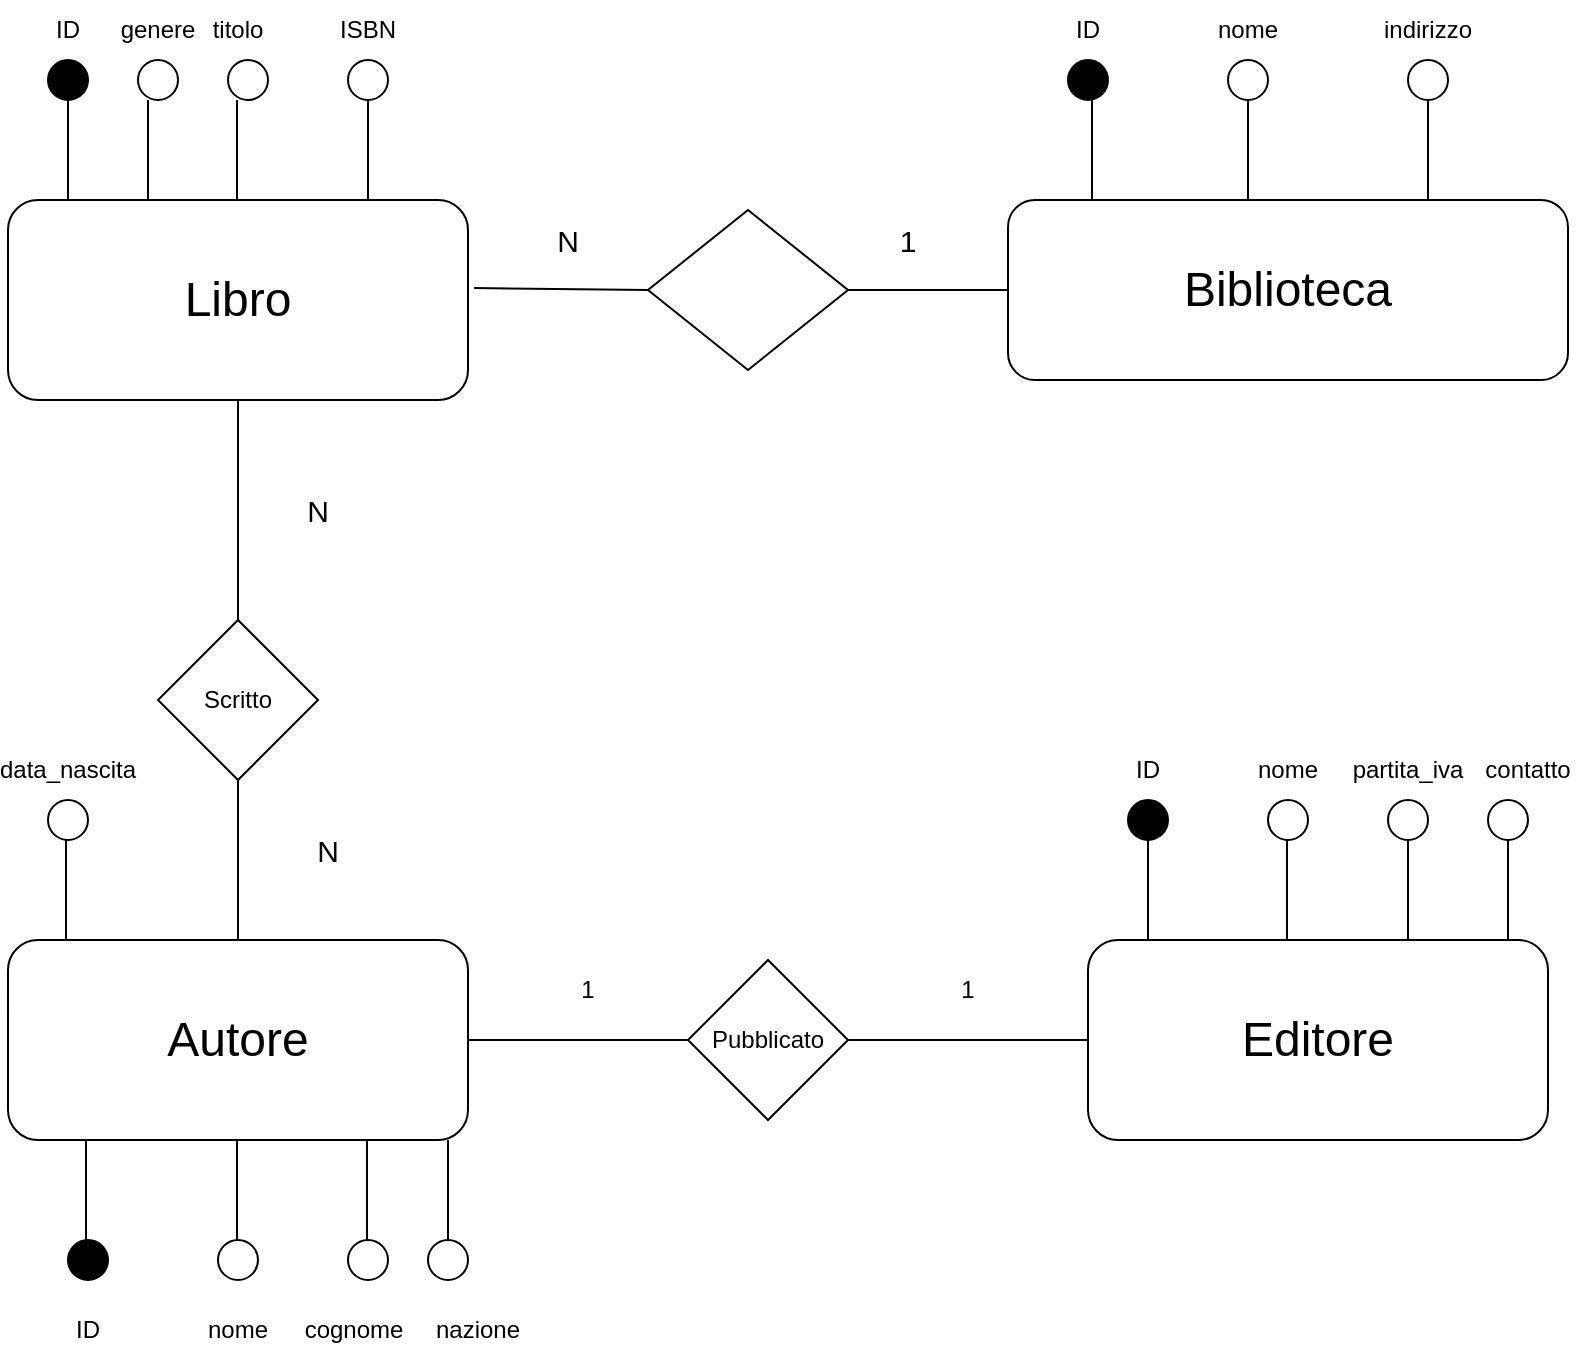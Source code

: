 <mxfile version="21.5.0" type="device">
  <diagram id="C5RBs43oDa-KdzZeNtuy" name="Page-1">
    <mxGraphModel dx="1098" dy="648" grid="1" gridSize="10" guides="1" tooltips="1" connect="1" arrows="1" fold="1" page="1" pageScale="1" pageWidth="827" pageHeight="1169" math="0" shadow="0">
      <root>
        <mxCell id="WIyWlLk6GJQsqaUBKTNV-0" />
        <mxCell id="WIyWlLk6GJQsqaUBKTNV-1" parent="WIyWlLk6GJQsqaUBKTNV-0" />
        <mxCell id="WIyWlLk6GJQsqaUBKTNV-3" value="&lt;font style=&quot;font-size: 24px;&quot;&gt;Libro&lt;/font&gt;" style="rounded=1;whiteSpace=wrap;html=1;fontSize=12;glass=0;strokeWidth=1;shadow=0;" parent="WIyWlLk6GJQsqaUBKTNV-1" vertex="1">
          <mxGeometry x="20" y="160" width="230" height="100" as="geometry" />
        </mxCell>
        <mxCell id="WIyWlLk6GJQsqaUBKTNV-6" value="" style="rhombus;whiteSpace=wrap;html=1;shadow=0;fontFamily=Helvetica;fontSize=12;align=center;strokeWidth=1;spacing=6;spacingTop=-4;" parent="WIyWlLk6GJQsqaUBKTNV-1" vertex="1">
          <mxGeometry x="340" y="165" width="100" height="80" as="geometry" />
        </mxCell>
        <mxCell id="WIyWlLk6GJQsqaUBKTNV-7" value="&lt;font style=&quot;font-size: 24px;&quot;&gt;Biblioteca&lt;/font&gt;" style="rounded=1;whiteSpace=wrap;html=1;fontSize=12;glass=0;strokeWidth=1;shadow=0;" parent="WIyWlLk6GJQsqaUBKTNV-1" vertex="1">
          <mxGeometry x="520" y="160" width="280" height="90" as="geometry" />
        </mxCell>
        <mxCell id="aYMXh4XFxzw02-E1po_U-0" value="" style="endArrow=none;html=1;rounded=0;entryX=0.15;entryY=0;entryDx=0;entryDy=0;entryPerimeter=0;" parent="WIyWlLk6GJQsqaUBKTNV-1" target="WIyWlLk6GJQsqaUBKTNV-7" edge="1">
          <mxGeometry width="50" height="50" relative="1" as="geometry">
            <mxPoint x="562" y="110" as="sourcePoint" />
            <mxPoint x="430" y="290" as="targetPoint" />
          </mxGeometry>
        </mxCell>
        <mxCell id="aYMXh4XFxzw02-E1po_U-1" value="" style="endArrow=none;html=1;rounded=0;entryX=0.15;entryY=0;entryDx=0;entryDy=0;entryPerimeter=0;" parent="WIyWlLk6GJQsqaUBKTNV-1" edge="1">
          <mxGeometry width="50" height="50" relative="1" as="geometry">
            <mxPoint x="640" y="110" as="sourcePoint" />
            <mxPoint x="640" y="160" as="targetPoint" />
          </mxGeometry>
        </mxCell>
        <mxCell id="aYMXh4XFxzw02-E1po_U-2" value="" style="endArrow=none;html=1;rounded=0;" parent="WIyWlLk6GJQsqaUBKTNV-1" edge="1">
          <mxGeometry width="50" height="50" relative="1" as="geometry">
            <mxPoint x="730" y="110" as="sourcePoint" />
            <mxPoint x="730" y="160" as="targetPoint" />
          </mxGeometry>
        </mxCell>
        <mxCell id="aYMXh4XFxzw02-E1po_U-3" value="" style="ellipse;whiteSpace=wrap;html=1;aspect=fixed;fillColor=#000000;" parent="WIyWlLk6GJQsqaUBKTNV-1" vertex="1">
          <mxGeometry x="550" y="90" width="20" height="20" as="geometry" />
        </mxCell>
        <mxCell id="aYMXh4XFxzw02-E1po_U-4" value="" style="ellipse;whiteSpace=wrap;html=1;aspect=fixed;" parent="WIyWlLk6GJQsqaUBKTNV-1" vertex="1">
          <mxGeometry x="630" y="90" width="20" height="20" as="geometry" />
        </mxCell>
        <mxCell id="aYMXh4XFxzw02-E1po_U-5" value="" style="ellipse;whiteSpace=wrap;html=1;aspect=fixed;" parent="WIyWlLk6GJQsqaUBKTNV-1" vertex="1">
          <mxGeometry x="720" y="90" width="20" height="20" as="geometry" />
        </mxCell>
        <mxCell id="aYMXh4XFxzw02-E1po_U-7" value="ID" style="text;html=1;strokeColor=none;fillColor=none;align=center;verticalAlign=middle;whiteSpace=wrap;rounded=0;" parent="WIyWlLk6GJQsqaUBKTNV-1" vertex="1">
          <mxGeometry x="530" y="60" width="60" height="30" as="geometry" />
        </mxCell>
        <mxCell id="aYMXh4XFxzw02-E1po_U-8" value="nome" style="text;html=1;strokeColor=none;fillColor=none;align=center;verticalAlign=middle;whiteSpace=wrap;rounded=0;" parent="WIyWlLk6GJQsqaUBKTNV-1" vertex="1">
          <mxGeometry x="610" y="60" width="60" height="30" as="geometry" />
        </mxCell>
        <mxCell id="aYMXh4XFxzw02-E1po_U-9" value="indirizzo" style="text;html=1;strokeColor=none;fillColor=none;align=center;verticalAlign=middle;whiteSpace=wrap;rounded=0;" parent="WIyWlLk6GJQsqaUBKTNV-1" vertex="1">
          <mxGeometry x="700" y="60" width="60" height="30" as="geometry" />
        </mxCell>
        <mxCell id="aYMXh4XFxzw02-E1po_U-10" value="" style="endArrow=none;html=1;rounded=0;entryX=0.15;entryY=0;entryDx=0;entryDy=0;entryPerimeter=0;" parent="WIyWlLk6GJQsqaUBKTNV-1" edge="1">
          <mxGeometry width="50" height="50" relative="1" as="geometry">
            <mxPoint x="50" y="110" as="sourcePoint" />
            <mxPoint x="50" y="160" as="targetPoint" />
          </mxGeometry>
        </mxCell>
        <mxCell id="aYMXh4XFxzw02-E1po_U-11" value="" style="endArrow=none;html=1;rounded=0;entryX=0.15;entryY=0;entryDx=0;entryDy=0;entryPerimeter=0;" parent="WIyWlLk6GJQsqaUBKTNV-1" edge="1">
          <mxGeometry width="50" height="50" relative="1" as="geometry">
            <mxPoint x="134.5" y="110" as="sourcePoint" />
            <mxPoint x="134.5" y="160" as="targetPoint" />
          </mxGeometry>
        </mxCell>
        <mxCell id="aYMXh4XFxzw02-E1po_U-12" value="" style="endArrow=none;html=1;rounded=0;entryX=0.15;entryY=0;entryDx=0;entryDy=0;entryPerimeter=0;" parent="WIyWlLk6GJQsqaUBKTNV-1" edge="1">
          <mxGeometry width="50" height="50" relative="1" as="geometry">
            <mxPoint x="200" y="110" as="sourcePoint" />
            <mxPoint x="200" y="160" as="targetPoint" />
          </mxGeometry>
        </mxCell>
        <mxCell id="aYMXh4XFxzw02-E1po_U-13" value="" style="ellipse;whiteSpace=wrap;html=1;aspect=fixed;fillColor=#000000;" parent="WIyWlLk6GJQsqaUBKTNV-1" vertex="1">
          <mxGeometry x="40" y="90" width="20" height="20" as="geometry" />
        </mxCell>
        <mxCell id="aYMXh4XFxzw02-E1po_U-14" value="" style="ellipse;whiteSpace=wrap;html=1;aspect=fixed;" parent="WIyWlLk6GJQsqaUBKTNV-1" vertex="1">
          <mxGeometry x="130" y="90" width="20" height="20" as="geometry" />
        </mxCell>
        <mxCell id="aYMXh4XFxzw02-E1po_U-15" value="" style="ellipse;whiteSpace=wrap;html=1;aspect=fixed;" parent="WIyWlLk6GJQsqaUBKTNV-1" vertex="1">
          <mxGeometry x="190" y="90" width="20" height="20" as="geometry" />
        </mxCell>
        <mxCell id="aYMXh4XFxzw02-E1po_U-17" value="ID" style="text;html=1;strokeColor=none;fillColor=none;align=center;verticalAlign=middle;whiteSpace=wrap;rounded=0;" parent="WIyWlLk6GJQsqaUBKTNV-1" vertex="1">
          <mxGeometry x="20" y="60" width="60" height="30" as="geometry" />
        </mxCell>
        <mxCell id="aYMXh4XFxzw02-E1po_U-18" value="titolo" style="text;html=1;strokeColor=none;fillColor=none;align=center;verticalAlign=middle;whiteSpace=wrap;rounded=0;" parent="WIyWlLk6GJQsqaUBKTNV-1" vertex="1">
          <mxGeometry x="105" y="60" width="60" height="30" as="geometry" />
        </mxCell>
        <mxCell id="aYMXh4XFxzw02-E1po_U-19" value="ISBN" style="text;html=1;strokeColor=none;fillColor=none;align=center;verticalAlign=middle;whiteSpace=wrap;rounded=0;" parent="WIyWlLk6GJQsqaUBKTNV-1" vertex="1">
          <mxGeometry x="170" y="60" width="60" height="30" as="geometry" />
        </mxCell>
        <mxCell id="aYMXh4XFxzw02-E1po_U-20" value="Scritto" style="rhombus;whiteSpace=wrap;html=1;" parent="WIyWlLk6GJQsqaUBKTNV-1" vertex="1">
          <mxGeometry x="95" y="370" width="80" height="80" as="geometry" />
        </mxCell>
        <mxCell id="aYMXh4XFxzw02-E1po_U-21" value="&lt;font style=&quot;font-size: 24px;&quot;&gt;Autore&lt;/font&gt;" style="rounded=1;whiteSpace=wrap;html=1;fontSize=12;glass=0;strokeWidth=1;shadow=0;" parent="WIyWlLk6GJQsqaUBKTNV-1" vertex="1">
          <mxGeometry x="20" y="530" width="230" height="100" as="geometry" />
        </mxCell>
        <mxCell id="aYMXh4XFxzw02-E1po_U-22" value="" style="endArrow=none;html=1;rounded=0;entryX=0.15;entryY=0;entryDx=0;entryDy=0;entryPerimeter=0;" parent="WIyWlLk6GJQsqaUBKTNV-1" edge="1">
          <mxGeometry width="50" height="50" relative="1" as="geometry">
            <mxPoint x="59" y="630" as="sourcePoint" />
            <mxPoint x="59" y="680" as="targetPoint" />
          </mxGeometry>
        </mxCell>
        <mxCell id="aYMXh4XFxzw02-E1po_U-23" value="" style="endArrow=none;html=1;rounded=0;entryX=0.15;entryY=0;entryDx=0;entryDy=0;entryPerimeter=0;" parent="WIyWlLk6GJQsqaUBKTNV-1" edge="1">
          <mxGeometry width="50" height="50" relative="1" as="geometry">
            <mxPoint x="134.5" y="630" as="sourcePoint" />
            <mxPoint x="134.5" y="680" as="targetPoint" />
          </mxGeometry>
        </mxCell>
        <mxCell id="aYMXh4XFxzw02-E1po_U-24" value="" style="ellipse;whiteSpace=wrap;html=1;aspect=fixed;fillColor=#000000;" parent="WIyWlLk6GJQsqaUBKTNV-1" vertex="1">
          <mxGeometry x="50" y="680" width="20" height="20" as="geometry" />
        </mxCell>
        <mxCell id="aYMXh4XFxzw02-E1po_U-25" value="" style="ellipse;whiteSpace=wrap;html=1;aspect=fixed;" parent="WIyWlLk6GJQsqaUBKTNV-1" vertex="1">
          <mxGeometry x="125" y="680" width="20" height="20" as="geometry" />
        </mxCell>
        <mxCell id="aYMXh4XFxzw02-E1po_U-26" value="ID" style="text;html=1;strokeColor=none;fillColor=none;align=center;verticalAlign=middle;whiteSpace=wrap;rounded=0;" parent="WIyWlLk6GJQsqaUBKTNV-1" vertex="1">
          <mxGeometry x="30" y="710" width="60" height="30" as="geometry" />
        </mxCell>
        <mxCell id="aYMXh4XFxzw02-E1po_U-27" value="nome" style="text;html=1;strokeColor=none;fillColor=none;align=center;verticalAlign=middle;whiteSpace=wrap;rounded=0;" parent="WIyWlLk6GJQsqaUBKTNV-1" vertex="1">
          <mxGeometry x="105" y="710" width="60" height="30" as="geometry" />
        </mxCell>
        <mxCell id="aYMXh4XFxzw02-E1po_U-28" value="" style="endArrow=none;html=1;rounded=0;exitX=1.013;exitY=0.44;exitDx=0;exitDy=0;exitPerimeter=0;entryX=0;entryY=0.5;entryDx=0;entryDy=0;" parent="WIyWlLk6GJQsqaUBKTNV-1" source="WIyWlLk6GJQsqaUBKTNV-3" target="WIyWlLk6GJQsqaUBKTNV-6" edge="1">
          <mxGeometry width="50" height="50" relative="1" as="geometry">
            <mxPoint x="380" y="140" as="sourcePoint" />
            <mxPoint x="430" y="90" as="targetPoint" />
          </mxGeometry>
        </mxCell>
        <mxCell id="aYMXh4XFxzw02-E1po_U-29" value="" style="endArrow=none;html=1;rounded=0;exitX=1;exitY=0.5;exitDx=0;exitDy=0;entryX=0;entryY=0.5;entryDx=0;entryDy=0;" parent="WIyWlLk6GJQsqaUBKTNV-1" source="WIyWlLk6GJQsqaUBKTNV-6" target="WIyWlLk6GJQsqaUBKTNV-7" edge="1">
          <mxGeometry width="50" height="50" relative="1" as="geometry">
            <mxPoint x="380" y="140" as="sourcePoint" />
            <mxPoint x="430" y="90" as="targetPoint" />
          </mxGeometry>
        </mxCell>
        <mxCell id="aYMXh4XFxzw02-E1po_U-30" value="" style="endArrow=none;html=1;rounded=0;exitX=0.5;exitY=1;exitDx=0;exitDy=0;entryX=0.5;entryY=0;entryDx=0;entryDy=0;" parent="WIyWlLk6GJQsqaUBKTNV-1" source="WIyWlLk6GJQsqaUBKTNV-3" target="aYMXh4XFxzw02-E1po_U-20" edge="1">
          <mxGeometry width="50" height="50" relative="1" as="geometry">
            <mxPoint x="380" y="440" as="sourcePoint" />
            <mxPoint x="430" y="390" as="targetPoint" />
          </mxGeometry>
        </mxCell>
        <mxCell id="aYMXh4XFxzw02-E1po_U-31" value="" style="endArrow=none;html=1;rounded=0;exitX=0.5;exitY=0;exitDx=0;exitDy=0;entryX=0.5;entryY=1;entryDx=0;entryDy=0;" parent="WIyWlLk6GJQsqaUBKTNV-1" source="aYMXh4XFxzw02-E1po_U-21" target="aYMXh4XFxzw02-E1po_U-20" edge="1">
          <mxGeometry width="50" height="50" relative="1" as="geometry">
            <mxPoint x="380" y="440" as="sourcePoint" />
            <mxPoint x="430" y="390" as="targetPoint" />
          </mxGeometry>
        </mxCell>
        <mxCell id="aYMXh4XFxzw02-E1po_U-32" value="&lt;font style=&quot;font-size: 15px;&quot;&gt;N&lt;/font&gt;" style="text;html=1;strokeColor=none;fillColor=none;align=center;verticalAlign=middle;whiteSpace=wrap;rounded=0;" parent="WIyWlLk6GJQsqaUBKTNV-1" vertex="1">
          <mxGeometry x="270" y="165" width="60" height="30" as="geometry" />
        </mxCell>
        <mxCell id="aYMXh4XFxzw02-E1po_U-33" value="&lt;font style=&quot;font-size: 15px;&quot;&gt;1&lt;/font&gt;" style="text;html=1;strokeColor=none;fillColor=none;align=center;verticalAlign=middle;whiteSpace=wrap;rounded=0;" parent="WIyWlLk6GJQsqaUBKTNV-1" vertex="1">
          <mxGeometry x="440" y="165" width="60" height="30" as="geometry" />
        </mxCell>
        <mxCell id="aYMXh4XFxzw02-E1po_U-34" value="&lt;font style=&quot;font-size: 15px;&quot;&gt;N&lt;/font&gt;" style="text;html=1;strokeColor=none;fillColor=none;align=center;verticalAlign=middle;whiteSpace=wrap;rounded=0;" parent="WIyWlLk6GJQsqaUBKTNV-1" vertex="1">
          <mxGeometry x="145" y="300" width="60" height="30" as="geometry" />
        </mxCell>
        <mxCell id="aYMXh4XFxzw02-E1po_U-35" value="&lt;font style=&quot;font-size: 15px;&quot;&gt;N&lt;/font&gt;" style="text;html=1;strokeColor=none;fillColor=none;align=center;verticalAlign=middle;whiteSpace=wrap;rounded=0;" parent="WIyWlLk6GJQsqaUBKTNV-1" vertex="1">
          <mxGeometry x="150" y="470" width="60" height="30" as="geometry" />
        </mxCell>
        <mxCell id="K1zG7vpPRdI2-N_MKtzu-0" value="" style="endArrow=none;html=1;rounded=0;entryX=0.15;entryY=0;entryDx=0;entryDy=0;entryPerimeter=0;" edge="1" parent="WIyWlLk6GJQsqaUBKTNV-1">
          <mxGeometry width="50" height="50" relative="1" as="geometry">
            <mxPoint x="199.5" y="630" as="sourcePoint" />
            <mxPoint x="199.5" y="680" as="targetPoint" />
          </mxGeometry>
        </mxCell>
        <mxCell id="K1zG7vpPRdI2-N_MKtzu-1" value="" style="endArrow=none;html=1;rounded=0;entryX=0.15;entryY=0;entryDx=0;entryDy=0;entryPerimeter=0;" edge="1" parent="WIyWlLk6GJQsqaUBKTNV-1">
          <mxGeometry width="50" height="50" relative="1" as="geometry">
            <mxPoint x="240" y="630" as="sourcePoint" />
            <mxPoint x="240" y="680" as="targetPoint" />
          </mxGeometry>
        </mxCell>
        <mxCell id="K1zG7vpPRdI2-N_MKtzu-2" value="" style="endArrow=none;html=1;rounded=0;entryX=0.15;entryY=0;entryDx=0;entryDy=0;entryPerimeter=0;" edge="1" parent="WIyWlLk6GJQsqaUBKTNV-1">
          <mxGeometry width="50" height="50" relative="1" as="geometry">
            <mxPoint x="49" y="480" as="sourcePoint" />
            <mxPoint x="49" y="530" as="targetPoint" />
          </mxGeometry>
        </mxCell>
        <mxCell id="K1zG7vpPRdI2-N_MKtzu-3" value="" style="ellipse;whiteSpace=wrap;html=1;aspect=fixed;" vertex="1" parent="WIyWlLk6GJQsqaUBKTNV-1">
          <mxGeometry x="190" y="680" width="20" height="20" as="geometry" />
        </mxCell>
        <mxCell id="K1zG7vpPRdI2-N_MKtzu-4" value="" style="ellipse;whiteSpace=wrap;html=1;aspect=fixed;" vertex="1" parent="WIyWlLk6GJQsqaUBKTNV-1">
          <mxGeometry x="230" y="680" width="20" height="20" as="geometry" />
        </mxCell>
        <mxCell id="K1zG7vpPRdI2-N_MKtzu-5" value="" style="ellipse;whiteSpace=wrap;html=1;aspect=fixed;" vertex="1" parent="WIyWlLk6GJQsqaUBKTNV-1">
          <mxGeometry x="40" y="460" width="20" height="20" as="geometry" />
        </mxCell>
        <mxCell id="K1zG7vpPRdI2-N_MKtzu-6" value="cognome" style="text;html=1;strokeColor=none;fillColor=none;align=center;verticalAlign=middle;whiteSpace=wrap;rounded=0;" vertex="1" parent="WIyWlLk6GJQsqaUBKTNV-1">
          <mxGeometry x="163" y="710" width="60" height="30" as="geometry" />
        </mxCell>
        <mxCell id="K1zG7vpPRdI2-N_MKtzu-7" value="nazione" style="text;html=1;strokeColor=none;fillColor=none;align=center;verticalAlign=middle;whiteSpace=wrap;rounded=0;" vertex="1" parent="WIyWlLk6GJQsqaUBKTNV-1">
          <mxGeometry x="225" y="710" width="60" height="30" as="geometry" />
        </mxCell>
        <mxCell id="K1zG7vpPRdI2-N_MKtzu-8" value="data_nascita" style="text;html=1;strokeColor=none;fillColor=none;align=center;verticalAlign=middle;whiteSpace=wrap;rounded=0;" vertex="1" parent="WIyWlLk6GJQsqaUBKTNV-1">
          <mxGeometry x="20" y="430" width="60" height="30" as="geometry" />
        </mxCell>
        <mxCell id="K1zG7vpPRdI2-N_MKtzu-9" value="" style="ellipse;whiteSpace=wrap;html=1;aspect=fixed;" vertex="1" parent="WIyWlLk6GJQsqaUBKTNV-1">
          <mxGeometry x="85" y="90" width="20" height="20" as="geometry" />
        </mxCell>
        <mxCell id="K1zG7vpPRdI2-N_MKtzu-10" value="" style="endArrow=none;html=1;rounded=0;entryX=0.15;entryY=0;entryDx=0;entryDy=0;entryPerimeter=0;" edge="1" parent="WIyWlLk6GJQsqaUBKTNV-1">
          <mxGeometry width="50" height="50" relative="1" as="geometry">
            <mxPoint x="90" y="110" as="sourcePoint" />
            <mxPoint x="90" y="160" as="targetPoint" />
          </mxGeometry>
        </mxCell>
        <mxCell id="K1zG7vpPRdI2-N_MKtzu-12" value="genere" style="text;html=1;strokeColor=none;fillColor=none;align=center;verticalAlign=middle;whiteSpace=wrap;rounded=0;" vertex="1" parent="WIyWlLk6GJQsqaUBKTNV-1">
          <mxGeometry x="65" y="60" width="60" height="30" as="geometry" />
        </mxCell>
        <mxCell id="K1zG7vpPRdI2-N_MKtzu-13" value="&lt;font style=&quot;font-size: 24px;&quot;&gt;Editore&lt;/font&gt;" style="rounded=1;whiteSpace=wrap;html=1;fontSize=12;glass=0;strokeWidth=1;shadow=0;" vertex="1" parent="WIyWlLk6GJQsqaUBKTNV-1">
          <mxGeometry x="560" y="530" width="230" height="100" as="geometry" />
        </mxCell>
        <mxCell id="K1zG7vpPRdI2-N_MKtzu-14" value="Pubblicato" style="rhombus;whiteSpace=wrap;html=1;" vertex="1" parent="WIyWlLk6GJQsqaUBKTNV-1">
          <mxGeometry x="360" y="540" width="80" height="80" as="geometry" />
        </mxCell>
        <mxCell id="K1zG7vpPRdI2-N_MKtzu-15" value="" style="endArrow=none;html=1;rounded=0;exitX=1;exitY=0.5;exitDx=0;exitDy=0;entryX=0;entryY=0.5;entryDx=0;entryDy=0;" edge="1" parent="WIyWlLk6GJQsqaUBKTNV-1" source="aYMXh4XFxzw02-E1po_U-21" target="K1zG7vpPRdI2-N_MKtzu-14">
          <mxGeometry width="50" height="50" relative="1" as="geometry">
            <mxPoint x="390" y="660" as="sourcePoint" />
            <mxPoint x="440" y="610" as="targetPoint" />
          </mxGeometry>
        </mxCell>
        <mxCell id="K1zG7vpPRdI2-N_MKtzu-16" value="" style="endArrow=none;html=1;rounded=0;exitX=0;exitY=0.5;exitDx=0;exitDy=0;entryX=1;entryY=0.5;entryDx=0;entryDy=0;" edge="1" parent="WIyWlLk6GJQsqaUBKTNV-1" source="K1zG7vpPRdI2-N_MKtzu-13" target="K1zG7vpPRdI2-N_MKtzu-14">
          <mxGeometry width="50" height="50" relative="1" as="geometry">
            <mxPoint x="390" y="660" as="sourcePoint" />
            <mxPoint x="440" y="610" as="targetPoint" />
          </mxGeometry>
        </mxCell>
        <mxCell id="K1zG7vpPRdI2-N_MKtzu-17" value="1" style="text;html=1;strokeColor=none;fillColor=none;align=center;verticalAlign=middle;whiteSpace=wrap;rounded=0;" vertex="1" parent="WIyWlLk6GJQsqaUBKTNV-1">
          <mxGeometry x="280" y="540" width="60" height="30" as="geometry" />
        </mxCell>
        <mxCell id="K1zG7vpPRdI2-N_MKtzu-18" value="1" style="text;html=1;strokeColor=none;fillColor=none;align=center;verticalAlign=middle;whiteSpace=wrap;rounded=0;" vertex="1" parent="WIyWlLk6GJQsqaUBKTNV-1">
          <mxGeometry x="470" y="540" width="60" height="30" as="geometry" />
        </mxCell>
        <mxCell id="K1zG7vpPRdI2-N_MKtzu-21" value="" style="endArrow=none;html=1;rounded=0;entryX=0.15;entryY=0;entryDx=0;entryDy=0;entryPerimeter=0;" edge="1" parent="WIyWlLk6GJQsqaUBKTNV-1">
          <mxGeometry width="50" height="50" relative="1" as="geometry">
            <mxPoint x="590" y="480" as="sourcePoint" />
            <mxPoint x="590" y="530" as="targetPoint" />
          </mxGeometry>
        </mxCell>
        <mxCell id="K1zG7vpPRdI2-N_MKtzu-22" value="" style="endArrow=none;html=1;rounded=0;entryX=0.15;entryY=0;entryDx=0;entryDy=0;entryPerimeter=0;" edge="1" parent="WIyWlLk6GJQsqaUBKTNV-1">
          <mxGeometry width="50" height="50" relative="1" as="geometry">
            <mxPoint x="659.5" y="480" as="sourcePoint" />
            <mxPoint x="659.5" y="530" as="targetPoint" />
          </mxGeometry>
        </mxCell>
        <mxCell id="K1zG7vpPRdI2-N_MKtzu-23" value="" style="endArrow=none;html=1;rounded=0;entryX=0.15;entryY=0;entryDx=0;entryDy=0;entryPerimeter=0;" edge="1" parent="WIyWlLk6GJQsqaUBKTNV-1">
          <mxGeometry width="50" height="50" relative="1" as="geometry">
            <mxPoint x="720" y="480" as="sourcePoint" />
            <mxPoint x="720" y="530" as="targetPoint" />
          </mxGeometry>
        </mxCell>
        <mxCell id="K1zG7vpPRdI2-N_MKtzu-24" value="" style="endArrow=none;html=1;rounded=0;entryX=0.15;entryY=0;entryDx=0;entryDy=0;entryPerimeter=0;" edge="1" parent="WIyWlLk6GJQsqaUBKTNV-1">
          <mxGeometry width="50" height="50" relative="1" as="geometry">
            <mxPoint x="770" y="480" as="sourcePoint" />
            <mxPoint x="770" y="530" as="targetPoint" />
          </mxGeometry>
        </mxCell>
        <mxCell id="K1zG7vpPRdI2-N_MKtzu-26" value="" style="ellipse;whiteSpace=wrap;html=1;aspect=fixed;" vertex="1" parent="WIyWlLk6GJQsqaUBKTNV-1">
          <mxGeometry x="650" y="460" width="20" height="20" as="geometry" />
        </mxCell>
        <mxCell id="K1zG7vpPRdI2-N_MKtzu-27" value="" style="ellipse;whiteSpace=wrap;html=1;aspect=fixed;" vertex="1" parent="WIyWlLk6GJQsqaUBKTNV-1">
          <mxGeometry x="710" y="460" width="20" height="20" as="geometry" />
        </mxCell>
        <mxCell id="K1zG7vpPRdI2-N_MKtzu-28" value="" style="ellipse;whiteSpace=wrap;html=1;aspect=fixed;" vertex="1" parent="WIyWlLk6GJQsqaUBKTNV-1">
          <mxGeometry x="760" y="460" width="20" height="20" as="geometry" />
        </mxCell>
        <mxCell id="K1zG7vpPRdI2-N_MKtzu-29" value="" style="ellipse;whiteSpace=wrap;html=1;aspect=fixed;fillColor=#000000;" vertex="1" parent="WIyWlLk6GJQsqaUBKTNV-1">
          <mxGeometry x="580" y="460" width="20" height="20" as="geometry" />
        </mxCell>
        <mxCell id="K1zG7vpPRdI2-N_MKtzu-32" value="ID" style="text;html=1;strokeColor=none;fillColor=none;align=center;verticalAlign=middle;whiteSpace=wrap;rounded=0;" vertex="1" parent="WIyWlLk6GJQsqaUBKTNV-1">
          <mxGeometry x="560" y="430" width="60" height="30" as="geometry" />
        </mxCell>
        <mxCell id="K1zG7vpPRdI2-N_MKtzu-33" value="nome" style="text;html=1;strokeColor=none;fillColor=none;align=center;verticalAlign=middle;whiteSpace=wrap;rounded=0;" vertex="1" parent="WIyWlLk6GJQsqaUBKTNV-1">
          <mxGeometry x="630" y="430" width="60" height="30" as="geometry" />
        </mxCell>
        <mxCell id="K1zG7vpPRdI2-N_MKtzu-34" value="partita_iva" style="text;html=1;strokeColor=none;fillColor=none;align=center;verticalAlign=middle;whiteSpace=wrap;rounded=0;" vertex="1" parent="WIyWlLk6GJQsqaUBKTNV-1">
          <mxGeometry x="690" y="430" width="60" height="30" as="geometry" />
        </mxCell>
        <mxCell id="K1zG7vpPRdI2-N_MKtzu-35" value="contatto" style="text;html=1;strokeColor=none;fillColor=none;align=center;verticalAlign=middle;whiteSpace=wrap;rounded=0;" vertex="1" parent="WIyWlLk6GJQsqaUBKTNV-1">
          <mxGeometry x="750" y="430" width="60" height="30" as="geometry" />
        </mxCell>
      </root>
    </mxGraphModel>
  </diagram>
</mxfile>
